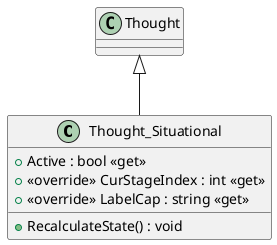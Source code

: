 @startuml
class Thought_Situational {
    + Active : bool <<get>>
    + <<override>> CurStageIndex : int <<get>>
    + <<override>> LabelCap : string <<get>>
    + RecalculateState() : void
}
Thought <|-- Thought_Situational
@enduml
